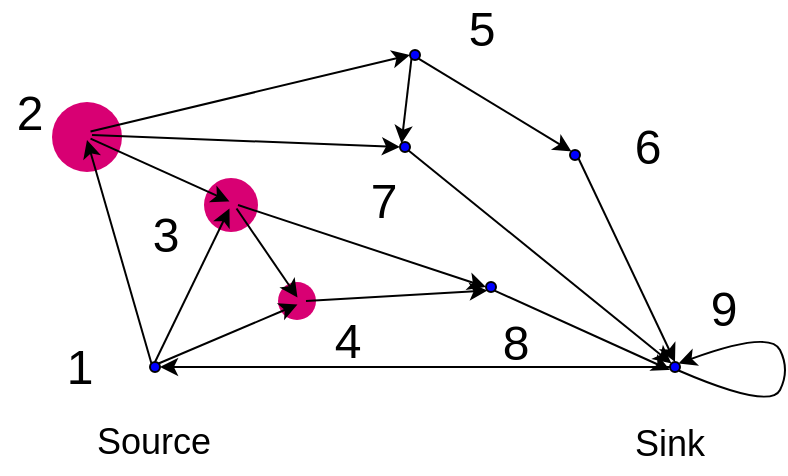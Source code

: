 <mxfile>
    <diagram id="vahNezfCBUmYsB58wnPX" name="Page-1">
        <mxGraphModel dx="690" dy="254" grid="1" gridSize="10" guides="1" tooltips="1" connect="1" arrows="1" fold="1" page="1" pageScale="1" pageWidth="800" pageHeight="800" background="none" math="0" shadow="0">
            <root>
                <mxCell id="0"/>
                <mxCell id="1" parent="0"/>
                <mxCell id="4" value="" style="ellipse;whiteSpace=wrap;html=1;aspect=fixed;fillColor=#0000FF;fontColor=#ffffff;strokeColor=default;shadow=0;gradientColor=none;" parent="1" vertex="1">
                    <mxGeometry x="273" y="263" width="5" height="5" as="geometry"/>
                </mxCell>
                <mxCell id="8" value="" style="ellipse;whiteSpace=wrap;html=1;aspect=fixed;fillColor=#0000FF;fontColor=#ffffff;strokeColor=default;shadow=0;gradientColor=none;" parent="1" vertex="1">
                    <mxGeometry x="239" y="215" width="5" height="5" as="geometry"/>
                </mxCell>
                <mxCell id="9" value="" style="ellipse;whiteSpace=wrap;html=1;aspect=fixed;fillColor=#0000FF;fontColor=#ffffff;strokeColor=default;shadow=0;gradientColor=none;" parent="1" vertex="1">
                    <mxGeometry x="166" y="180" width="5" height="5" as="geometry"/>
                </mxCell>
                <mxCell id="54" value="" style="ellipse;whiteSpace=wrap;html=1;aspect=fixed;fillColor=#d80073;fontColor=#ffffff;strokeColor=none;shadow=0;" parent="1" vertex="1">
                    <mxGeometry x="227" y="204" width="27" height="27" as="geometry"/>
                </mxCell>
                <mxCell id="55" value="" style="ellipse;whiteSpace=wrap;html=1;aspect=fixed;fillColor=#d80073;fontColor=#ffffff;strokeColor=none;shadow=0;" parent="1" vertex="1">
                    <mxGeometry x="264" y="256" width="19" height="19" as="geometry"/>
                </mxCell>
                <mxCell id="2" value="" style="ellipse;whiteSpace=wrap;html=1;aspect=fixed;fillColor=#0000FF;fontColor=#ffffff;strokeColor=default;shadow=0;gradientColor=none;" parent="1" vertex="1">
                    <mxGeometry x="200" y="296" width="5" height="5" as="geometry"/>
                </mxCell>
                <mxCell id="53" value="" style="ellipse;whiteSpace=wrap;html=1;aspect=fixed;fillColor=#d80073;fontColor=#ffffff;strokeColor=none;shadow=0;" parent="1" vertex="1">
                    <mxGeometry x="151" y="166" width="35" height="35" as="geometry"/>
                </mxCell>
                <mxCell id="14" style="edgeStyle=none;html=1;exitX=0.5;exitY=0;exitDx=0;exitDy=0;entryX=0;entryY=1;entryDx=0;entryDy=0;strokeWidth=1;" parent="1" source="2" target="8" edge="1">
                    <mxGeometry relative="1" as="geometry"/>
                </mxCell>
                <mxCell id="18" style="edgeStyle=none;html=1;exitX=0;exitY=0;exitDx=0;exitDy=0;entryX=0.5;entryY=1;entryDx=0;entryDy=0;strokeWidth=1;" parent="1" source="2" target="9" edge="1">
                    <mxGeometry relative="1" as="geometry"/>
                </mxCell>
                <mxCell id="3" value="" style="ellipse;whiteSpace=wrap;html=1;aspect=fixed;fillColor=#0000FF;fontColor=#ffffff;strokeColor=default;shadow=0;gradientColor=none;" parent="1" vertex="1">
                    <mxGeometry x="460" y="296" width="5" height="5" as="geometry"/>
                </mxCell>
                <mxCell id="16" style="edgeStyle=none;html=1;exitX=1;exitY=0.5;exitDx=0;exitDy=0;entryX=0;entryY=1;entryDx=0;entryDy=0;strokeWidth=1;" parent="1" source="4" target="12" edge="1">
                    <mxGeometry relative="1" as="geometry"/>
                </mxCell>
                <mxCell id="5" value="" style="endArrow=classic;html=1;exitX=0;exitY=0.5;exitDx=0;exitDy=0;entryX=1;entryY=0.5;entryDx=0;entryDy=0;strokeWidth=1;" parent="1" source="3" target="2" edge="1">
                    <mxGeometry width="50" height="50" relative="1" as="geometry">
                        <mxPoint x="310" y="326" as="sourcePoint"/>
                        <mxPoint x="360" y="276" as="targetPoint"/>
                    </mxGeometry>
                </mxCell>
                <mxCell id="6" value="" style="endArrow=classic;html=1;exitX=1;exitY=0;exitDx=0;exitDy=0;entryX=0;entryY=1;entryDx=0;entryDy=0;strokeWidth=1;" parent="1" source="2" target="4" edge="1">
                    <mxGeometry width="50" height="50" relative="1" as="geometry">
                        <mxPoint x="310" y="320" as="sourcePoint"/>
                        <mxPoint x="360" y="270" as="targetPoint"/>
                    </mxGeometry>
                </mxCell>
                <mxCell id="15" style="edgeStyle=none;html=1;exitX=1;exitY=1;exitDx=0;exitDy=0;entryX=0;entryY=0;entryDx=0;entryDy=0;strokeWidth=1;" parent="1" source="8" target="4" edge="1">
                    <mxGeometry relative="1" as="geometry"/>
                </mxCell>
                <mxCell id="17" style="edgeStyle=none;html=1;exitX=1;exitY=0.5;exitDx=0;exitDy=0;entryX=0;entryY=0.5;entryDx=0;entryDy=0;strokeWidth=1;" parent="1" source="8" target="12" edge="1">
                    <mxGeometry relative="1" as="geometry"/>
                </mxCell>
                <mxCell id="19" style="edgeStyle=none;html=1;exitX=1;exitY=0;exitDx=0;exitDy=0;entryX=0;entryY=0.5;entryDx=0;entryDy=0;strokeWidth=1;" parent="1" source="9" target="10" edge="1">
                    <mxGeometry relative="1" as="geometry"/>
                </mxCell>
                <mxCell id="20" style="edgeStyle=none;html=1;exitX=1;exitY=0.5;exitDx=0;exitDy=0;entryX=0;entryY=0.5;entryDx=0;entryDy=0;strokeWidth=1;" parent="1" source="9" target="11" edge="1">
                    <mxGeometry relative="1" as="geometry"/>
                </mxCell>
                <mxCell id="21" style="edgeStyle=none;html=1;exitX=1;exitY=1;exitDx=0;exitDy=0;entryX=0;entryY=0;entryDx=0;entryDy=0;strokeWidth=1;" parent="1" source="9" target="8" edge="1">
                    <mxGeometry relative="1" as="geometry"/>
                </mxCell>
                <mxCell id="25" style="edgeStyle=none;html=1;exitX=1;exitY=1;exitDx=0;exitDy=0;entryX=0;entryY=0;entryDx=0;entryDy=0;strokeWidth=1;" parent="1" source="10" target="13" edge="1">
                    <mxGeometry relative="1" as="geometry"/>
                </mxCell>
                <mxCell id="10" value="" style="ellipse;whiteSpace=wrap;html=1;aspect=fixed;fillColor=#0000FF;fontColor=#ffffff;strokeColor=default;shadow=0;gradientColor=none;" parent="1" vertex="1">
                    <mxGeometry x="330" y="140" width="5" height="5" as="geometry"/>
                </mxCell>
                <mxCell id="24" style="edgeStyle=none;html=1;exitX=1;exitY=1;exitDx=0;exitDy=0;entryX=0;entryY=0;entryDx=0;entryDy=0;strokeWidth=1;" parent="1" source="11" target="3" edge="1">
                    <mxGeometry relative="1" as="geometry"/>
                </mxCell>
                <mxCell id="11" value="" style="ellipse;whiteSpace=wrap;html=1;aspect=fixed;fillColor=#0000FF;fontColor=#ffffff;strokeColor=default;shadow=0;gradientColor=none;" parent="1" vertex="1">
                    <mxGeometry x="325" y="186" width="5" height="5" as="geometry"/>
                </mxCell>
                <mxCell id="23" style="edgeStyle=none;html=1;exitX=1;exitY=1;exitDx=0;exitDy=0;strokeWidth=1;" parent="1" source="12" edge="1">
                    <mxGeometry relative="1" as="geometry">
                        <mxPoint x="390" y="250" as="sourcePoint"/>
                        <mxPoint x="460" y="300" as="targetPoint"/>
                    </mxGeometry>
                </mxCell>
                <mxCell id="12" value="" style="ellipse;whiteSpace=wrap;html=1;aspect=fixed;fillColor=#0000FF;fontColor=#ffffff;strokeColor=default;shadow=0;gradientColor=none;" parent="1" vertex="1">
                    <mxGeometry x="368" y="256" width="5" height="5" as="geometry"/>
                </mxCell>
                <mxCell id="22" style="edgeStyle=none;html=1;exitX=1;exitY=1;exitDx=0;exitDy=0;entryX=0.5;entryY=0;entryDx=0;entryDy=0;strokeWidth=1;" parent="1" source="13" target="3" edge="1">
                    <mxGeometry relative="1" as="geometry"/>
                </mxCell>
                <mxCell id="13" value="" style="ellipse;whiteSpace=wrap;html=1;aspect=fixed;fillColor=#0000FF;fontColor=#ffffff;strokeColor=default;shadow=0;gradientColor=none;" parent="1" vertex="1">
                    <mxGeometry x="410" y="190" width="5" height="5" as="geometry"/>
                </mxCell>
                <mxCell id="27" value="" style="curved=1;endArrow=classic;html=1;exitX=1;exitY=1;exitDx=0;exitDy=0;entryX=1;entryY=0;entryDx=0;entryDy=0;strokeWidth=1;" parent="1" source="3" target="3" edge="1">
                    <mxGeometry width="50" height="50" relative="1" as="geometry">
                        <mxPoint x="500" y="350" as="sourcePoint"/>
                        <mxPoint x="550" y="300" as="targetPoint"/>
                        <Array as="points">
                            <mxPoint x="510" y="320"/>
                            <mxPoint x="520" y="300"/>
                            <mxPoint x="510" y="280"/>
                        </Array>
                    </mxGeometry>
                </mxCell>
                <mxCell id="39" value="Source" style="text;html=1;strokeColor=none;fillColor=none;align=center;verticalAlign=middle;whiteSpace=wrap;rounded=0;shadow=0;fontSize=18;" parent="1" vertex="1">
                    <mxGeometry x="172" y="321" width="60" height="30" as="geometry"/>
                </mxCell>
                <mxCell id="40" value="Sink" style="text;html=1;strokeColor=none;fillColor=none;align=center;verticalAlign=middle;whiteSpace=wrap;rounded=0;shadow=0;fontSize=18;" parent="1" vertex="1">
                    <mxGeometry x="430" y="322" width="60" height="30" as="geometry"/>
                </mxCell>
                <mxCell id="44" value="1" style="text;html=1;strokeColor=none;fillColor=none;align=center;verticalAlign=middle;whiteSpace=wrap;rounded=0;fontSize=24;" parent="1" vertex="1">
                    <mxGeometry x="150" y="283.5" width="30" height="30" as="geometry"/>
                </mxCell>
                <mxCell id="45" value="2&lt;span style=&quot;color: rgba(0 , 0 , 0 , 0) ; font-family: monospace ; font-size: 0px&quot;&gt;%3CmxGraphModel%3E%3Croot%3E%3CmxCell%20id%3D%220%22%2F%3E%3CmxCell%20id%3D%221%22%20parent%3D%220%22%2F%3E%3CmxCell%20id%3D%222%22%20value%3D%221%22%20style%3D%22text%3Bhtml%3D1%3BstrokeColor%3Dnone%3BfillColor%3Dnone%3Balign%3Dcenter%3BverticalAlign%3Dmiddle%3BwhiteSpace%3Dwrap%3Brounded%3D0%3BfontSize%3D24%3B%22%20vertex%3D%221%22%20parent%3D%221%22%3E%3CmxGeometry%20x%3D%22150%22%20y%3D%22283.5%22%20width%3D%2230%22%20height%3D%2230%22%20as%3D%22geometry%22%2F%3E%3C%2FmxCell%3E%3C%2Froot%3E%3C%2FmxGraphModel%3E&lt;/span&gt;" style="text;html=1;strokeColor=none;fillColor=none;align=center;verticalAlign=middle;whiteSpace=wrap;rounded=0;fontSize=24;" parent="1" vertex="1">
                    <mxGeometry x="125" y="157" width="30" height="30" as="geometry"/>
                </mxCell>
                <mxCell id="46" value="3" style="text;html=1;strokeColor=none;fillColor=none;align=center;verticalAlign=middle;whiteSpace=wrap;rounded=0;fontSize=24;" parent="1" vertex="1">
                    <mxGeometry x="192.5" y="218" width="30" height="30" as="geometry"/>
                </mxCell>
                <mxCell id="47" value="4" style="text;html=1;strokeColor=none;fillColor=none;align=center;verticalAlign=middle;whiteSpace=wrap;rounded=0;fontSize=24;" parent="1" vertex="1">
                    <mxGeometry x="284" y="271" width="30" height="30" as="geometry"/>
                </mxCell>
                <mxCell id="48" value="5" style="text;html=1;strokeColor=none;fillColor=none;align=center;verticalAlign=middle;whiteSpace=wrap;rounded=0;fontSize=24;" parent="1" vertex="1">
                    <mxGeometry x="351" y="115" width="30" height="30" as="geometry"/>
                </mxCell>
                <mxCell id="49" value="6" style="text;html=1;strokeColor=none;fillColor=none;align=center;verticalAlign=middle;whiteSpace=wrap;rounded=0;fontSize=24;" parent="1" vertex="1">
                    <mxGeometry x="434" y="173.5" width="30" height="30" as="geometry"/>
                </mxCell>
                <mxCell id="50" value="7" style="text;html=1;strokeColor=none;fillColor=none;align=center;verticalAlign=middle;whiteSpace=wrap;rounded=0;fontSize=24;" parent="1" vertex="1">
                    <mxGeometry x="302" y="200.5" width="30" height="30" as="geometry"/>
                </mxCell>
                <mxCell id="51" value="8" style="text;html=1;strokeColor=none;fillColor=none;align=center;verticalAlign=middle;whiteSpace=wrap;rounded=0;fontSize=24;" parent="1" vertex="1">
                    <mxGeometry x="368" y="272" width="30" height="30" as="geometry"/>
                </mxCell>
                <mxCell id="52" value="9" style="text;html=1;strokeColor=none;fillColor=none;align=center;verticalAlign=middle;whiteSpace=wrap;rounded=0;fontSize=24;" parent="1" vertex="1">
                    <mxGeometry x="472" y="254.5" width="30" height="30" as="geometry"/>
                </mxCell>
                <mxCell id="56" style="edgeStyle=none;html=1;entryX=0;entryY=0;entryDx=0;entryDy=0;strokeWidth=1;exitX=0;exitY=1;exitDx=0;exitDy=0;" parent="1" edge="1">
                    <mxGeometry relative="1" as="geometry">
                        <mxPoint x="330.732" y="144.268" as="sourcePoint"/>
                        <mxPoint x="325.732" y="186.732" as="targetPoint"/>
                    </mxGeometry>
                </mxCell>
            </root>
        </mxGraphModel>
    </diagram>
</mxfile>